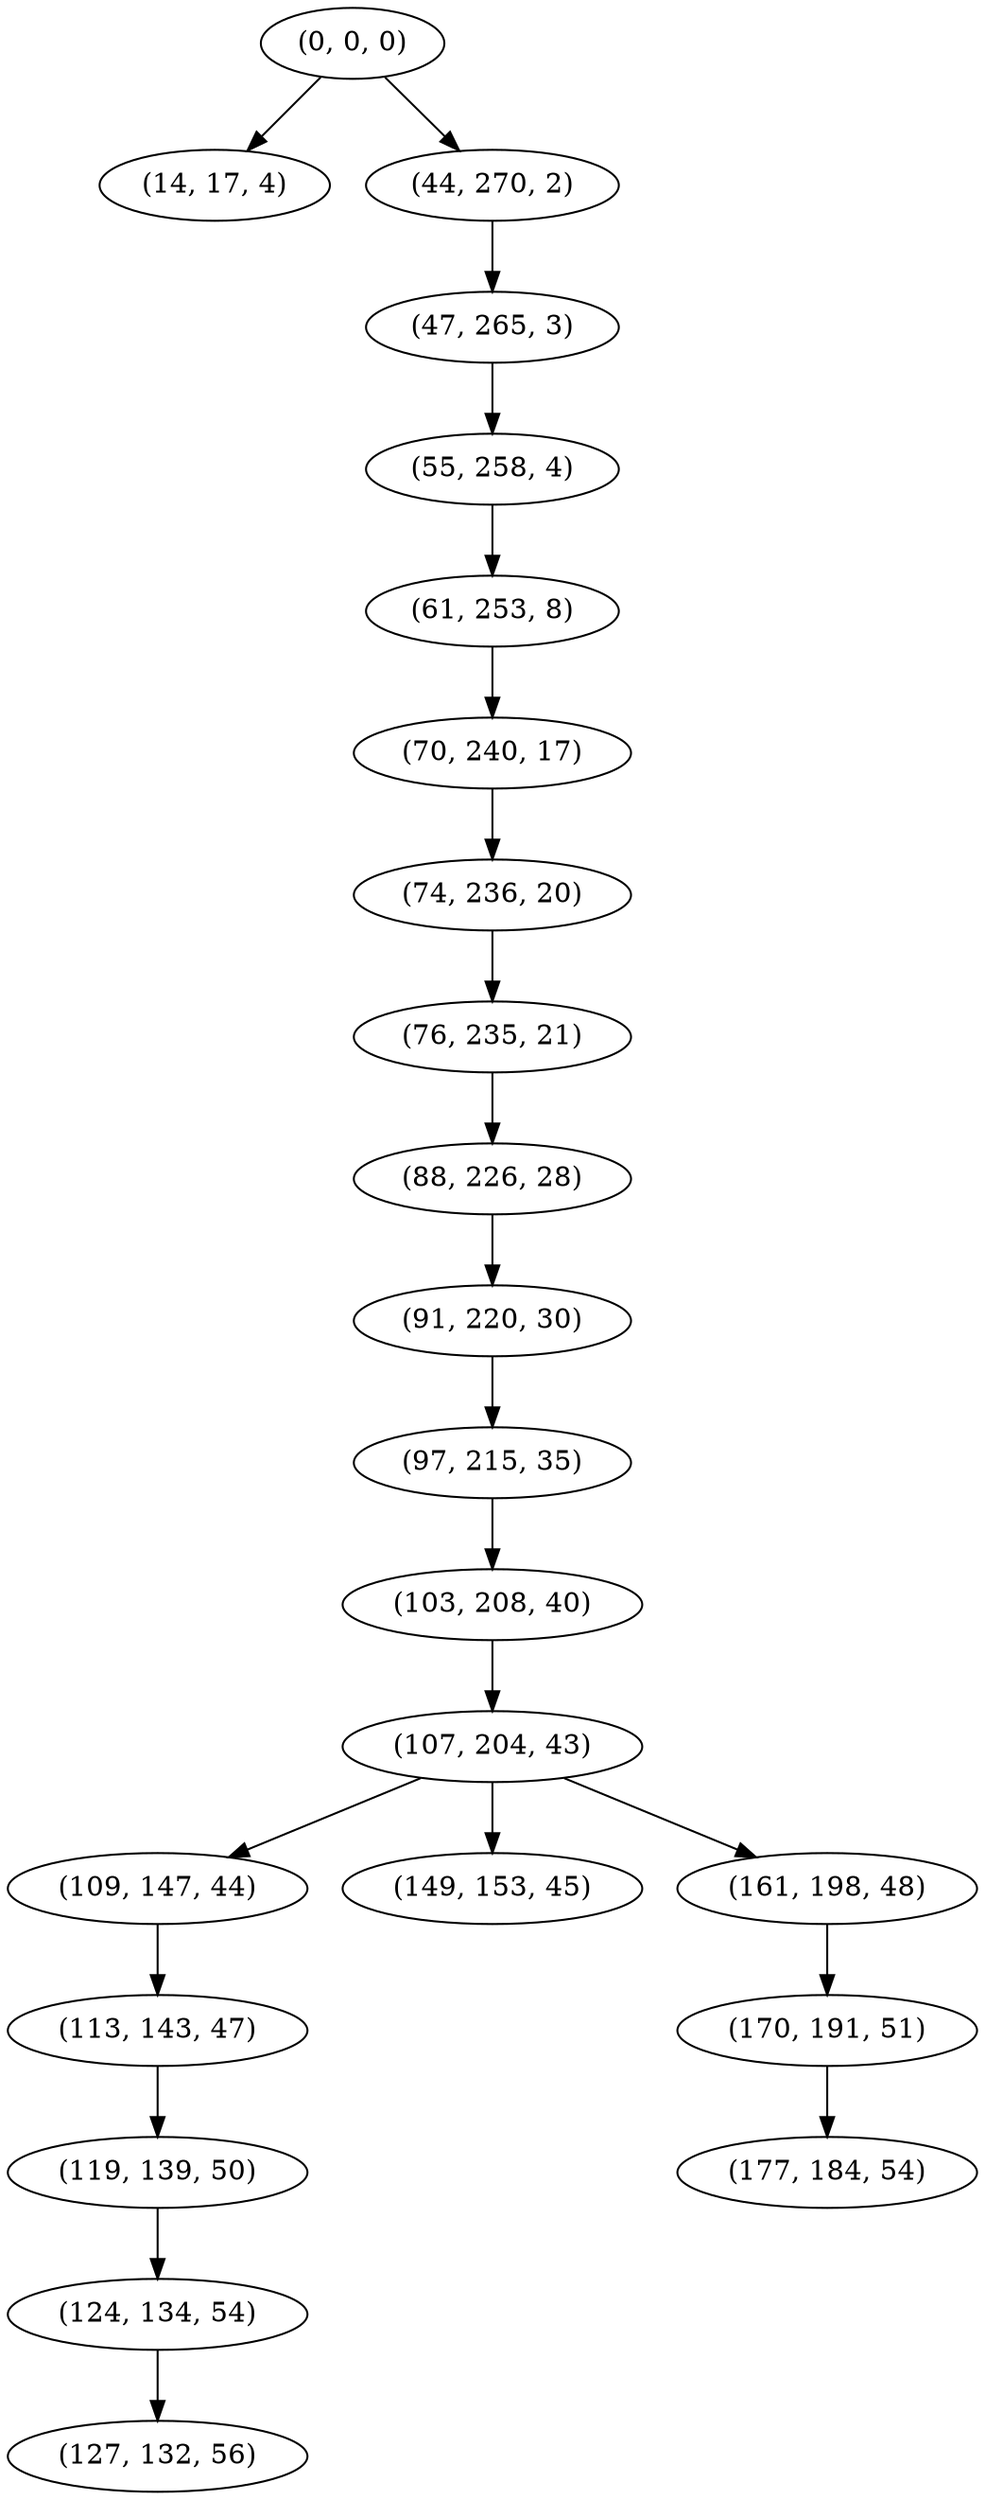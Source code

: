 digraph tree {
    "(0, 0, 0)";
    "(14, 17, 4)";
    "(44, 270, 2)";
    "(47, 265, 3)";
    "(55, 258, 4)";
    "(61, 253, 8)";
    "(70, 240, 17)";
    "(74, 236, 20)";
    "(76, 235, 21)";
    "(88, 226, 28)";
    "(91, 220, 30)";
    "(97, 215, 35)";
    "(103, 208, 40)";
    "(107, 204, 43)";
    "(109, 147, 44)";
    "(113, 143, 47)";
    "(119, 139, 50)";
    "(124, 134, 54)";
    "(127, 132, 56)";
    "(149, 153, 45)";
    "(161, 198, 48)";
    "(170, 191, 51)";
    "(177, 184, 54)";
    "(0, 0, 0)" -> "(14, 17, 4)";
    "(0, 0, 0)" -> "(44, 270, 2)";
    "(44, 270, 2)" -> "(47, 265, 3)";
    "(47, 265, 3)" -> "(55, 258, 4)";
    "(55, 258, 4)" -> "(61, 253, 8)";
    "(61, 253, 8)" -> "(70, 240, 17)";
    "(70, 240, 17)" -> "(74, 236, 20)";
    "(74, 236, 20)" -> "(76, 235, 21)";
    "(76, 235, 21)" -> "(88, 226, 28)";
    "(88, 226, 28)" -> "(91, 220, 30)";
    "(91, 220, 30)" -> "(97, 215, 35)";
    "(97, 215, 35)" -> "(103, 208, 40)";
    "(103, 208, 40)" -> "(107, 204, 43)";
    "(107, 204, 43)" -> "(109, 147, 44)";
    "(107, 204, 43)" -> "(149, 153, 45)";
    "(107, 204, 43)" -> "(161, 198, 48)";
    "(109, 147, 44)" -> "(113, 143, 47)";
    "(113, 143, 47)" -> "(119, 139, 50)";
    "(119, 139, 50)" -> "(124, 134, 54)";
    "(124, 134, 54)" -> "(127, 132, 56)";
    "(161, 198, 48)" -> "(170, 191, 51)";
    "(170, 191, 51)" -> "(177, 184, 54)";
}

